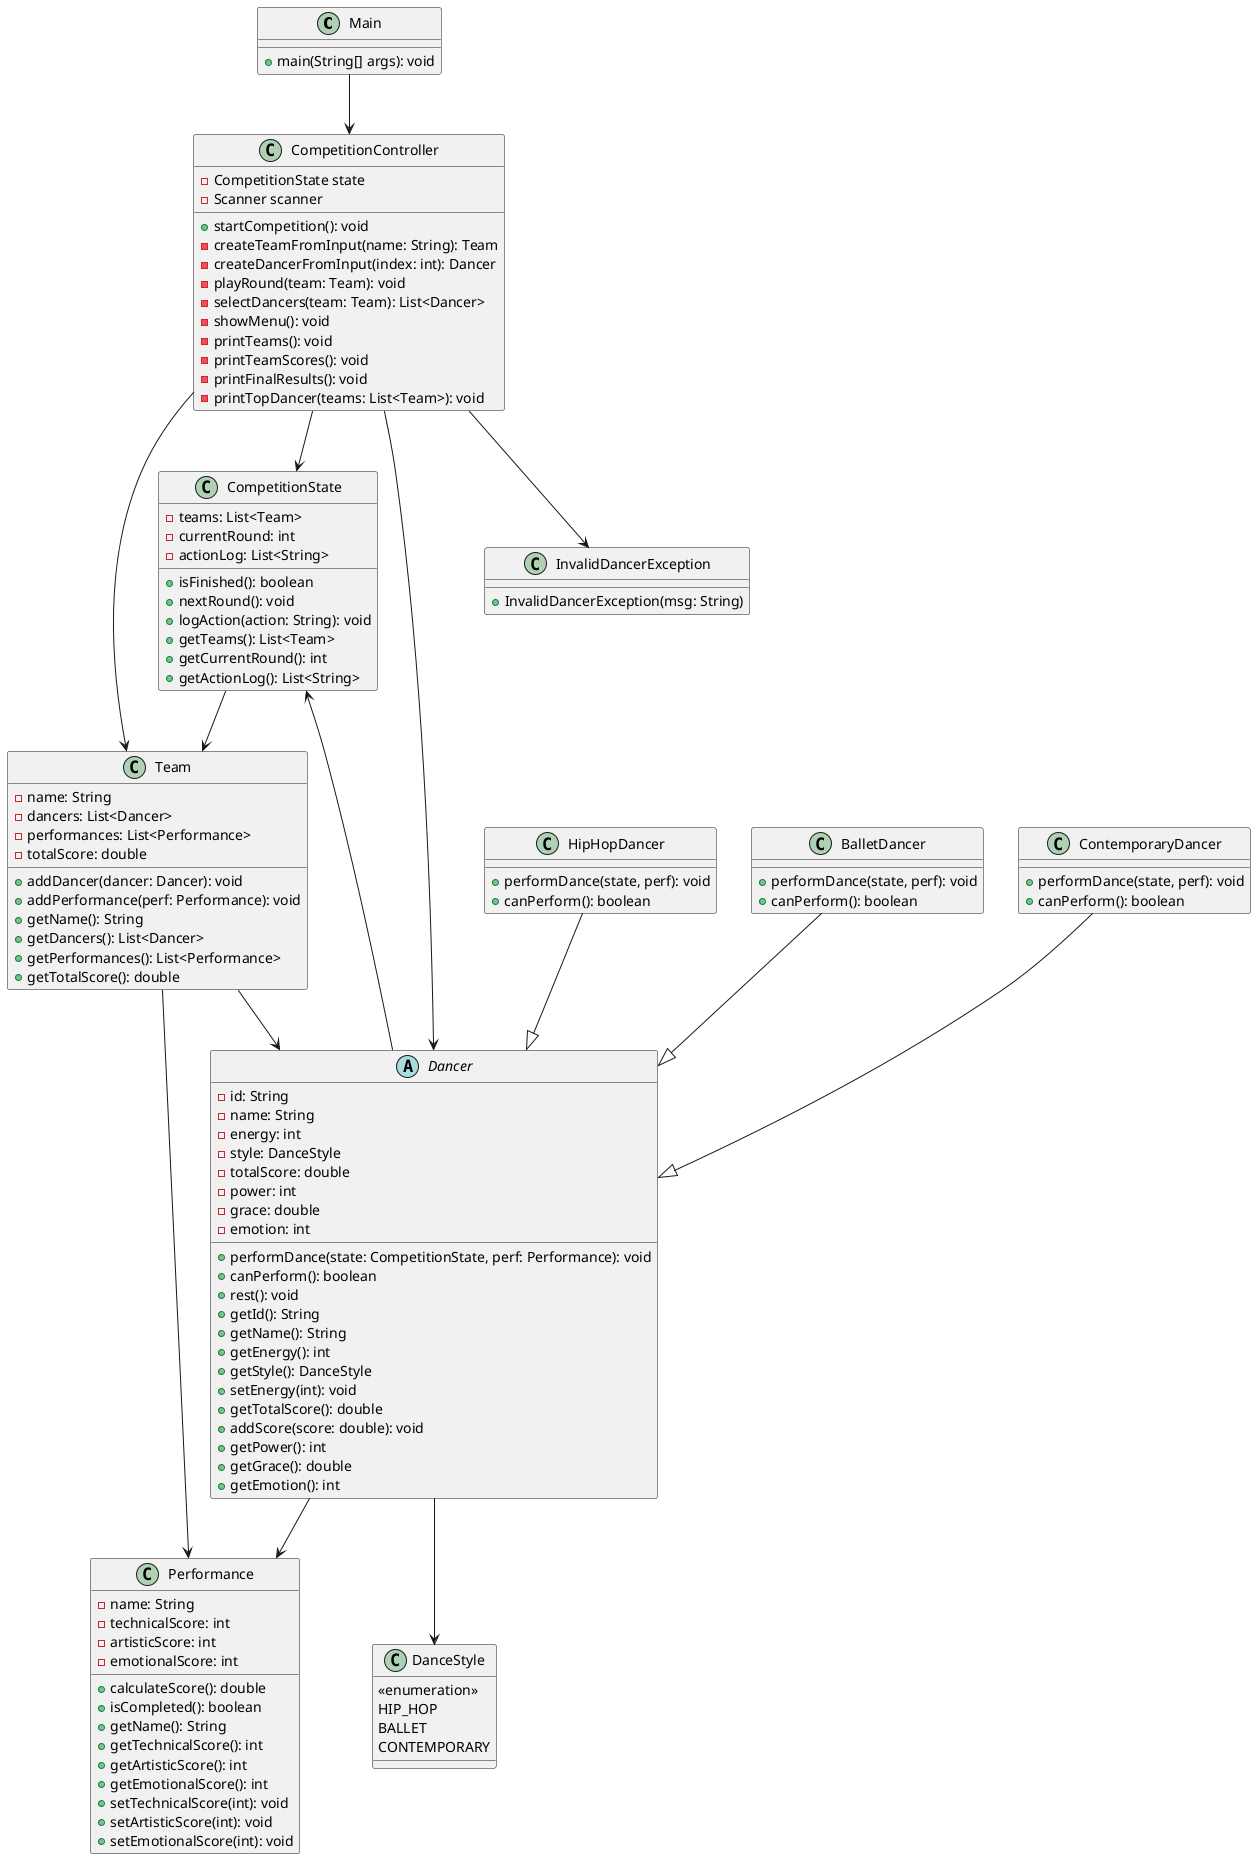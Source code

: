 @startuml
' Khai báo các lớp chính

class Main {
    +main(String[] args): void
}

class CompetitionController {
    -CompetitionState state
    -Scanner scanner
    +startCompetition(): void
    -createTeamFromInput(name: String): Team
    -createDancerFromInput(index: int): Dancer
    -playRound(team: Team): void
    -selectDancers(team: Team): List<Dancer>
    -showMenu(): void
    -printTeams(): void
    -printTeamScores(): void
    -printFinalResults(): void
    -printTopDancer(teams: List<Team>): void
}

class CompetitionState {
    -teams: List<Team>
    -currentRound: int
    -actionLog: List<String>
    +isFinished(): boolean
    +nextRound(): void
    +logAction(action: String): void
    +getTeams(): List<Team>
    +getCurrentRound(): int
    +getActionLog(): List<String>
}

class Team {
    -name: String
    -dancers: List<Dancer>
    -performances: List<Performance>
    -totalScore: double
    +addDancer(dancer: Dancer): void
    +addPerformance(perf: Performance): void
    +getName(): String
    +getDancers(): List<Dancer>
    +getPerformances(): List<Performance>
    +getTotalScore(): double
}

abstract class Dancer {
    -id: String
    -name: String
    -energy: int
    -style: DanceStyle
    -totalScore: double
    -power: int
    -grace: double
    -emotion: int
    +performDance(state: CompetitionState, perf: Performance): void
    +canPerform(): boolean
    +rest(): void
    +getId(): String
    +getName(): String
    +getEnergy(): int
    +getStyle(): DanceStyle
    +setEnergy(int): void
    +getTotalScore(): double
    +addScore(score: double): void
    +getPower(): int
    +getGrace(): double
    +getEmotion(): int
}

class HipHopDancer {
    +performDance(state, perf): void
    +canPerform(): boolean
}
class BalletDancer {
    +performDance(state, perf): void
    +canPerform(): boolean
}
class ContemporaryDancer {
    +performDance(state, perf): void
    +canPerform(): boolean
}

class Performance {
    -name: String
    -technicalScore: int
    -artisticScore: int
    -emotionalScore: int
    +calculateScore(): double
    +isCompleted(): boolean
    +getName(): String
    +getTechnicalScore(): int
    +getArtisticScore(): int
    +getEmotionalScore(): int
    +setTechnicalScore(int): void
    +setArtisticScore(int): void
    +setEmotionalScore(int): void
}

class DanceStyle {
    <<enumeration>>
    HIP_HOP
    BALLET
    CONTEMPORARY
}

class InvalidDancerException {
    +InvalidDancerException(msg: String)
}

' Kế thừa
HipHopDancer --|> Dancer
BalletDancer --|> Dancer
ContemporaryDancer --|> Dancer

' Quan hệ sử dụng & thành phần
Main --> CompetitionController
CompetitionController --> CompetitionState
CompetitionController --> Team
CompetitionController --> Dancer
CompetitionController --> InvalidDancerException

CompetitionState --> Team
Team --> Dancer
Team --> Performance
Dancer --> Performance
Dancer --> CompetitionState
Dancer --> DanceStyle

@enduml
